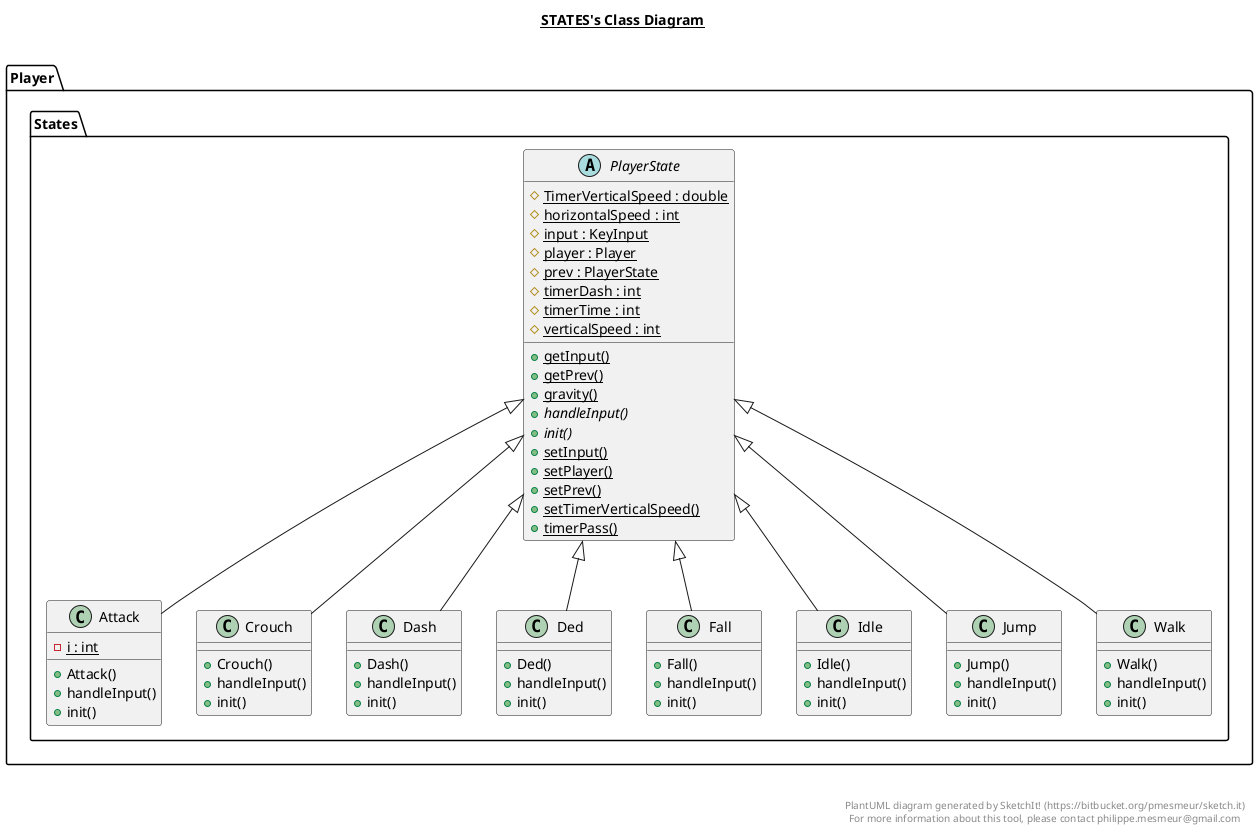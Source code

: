 @startuml

title __STATES's Class Diagram__\n

  namespace Player {
    namespace States {
      class Player.States.Attack {
          {static} - i : int
          + Attack()
          + handleInput()
          + init()
      }
    }
  }
  

  namespace Player {
    namespace States {
      class Player.States.Crouch {
          + Crouch()
          + handleInput()
          + init()
      }
    }
  }
  

  namespace Player {
    namespace States {
      class Player.States.Dash {
          + Dash()
          + handleInput()
          + init()
      }
    }
  }
  

  namespace Player {
    namespace States {
      class Player.States.Ded {
          + Ded()
          + handleInput()
          + init()
      }
    }
  }
  

  namespace Player {
    namespace States {
      class Player.States.Fall {
          + Fall()
          + handleInput()
          + init()
      }
    }
  }
  

  namespace Player {
    namespace States {
      class Player.States.Idle {
          + Idle()
          + handleInput()
          + init()
      }
    }
  }
  

  namespace Player {
    namespace States {
      class Player.States.Jump {
          + Jump()
          + handleInput()
          + init()
      }
    }
  }
  

  namespace Player {
    namespace States {
      abstract class Player.States.PlayerState {
          {static} # TimerVerticalSpeed : double
          {static} # horizontalSpeed : int
          {static} # input : KeyInput
          {static} # player : Player
          {static} # prev : PlayerState
          {static} # timerDash : int
          {static} # timerTime : int
          {static} # verticalSpeed : int
          {static} + getInput()
          {static} + getPrev()
          {static} + gravity()
          {abstract} + handleInput()
          {abstract} + init()
          {static} + setInput()
          {static} + setPlayer()
          {static} + setPrev()
          {static} + setTimerVerticalSpeed()
          {static} + timerPass()
      }
    }
  }
  

  namespace Player {
    namespace States {
      class Player.States.Walk {
          + Walk()
          + handleInput()
          + init()
      }
    }
  }
  

  Player.States.Attack -up-|> Player.States.PlayerState
  Player.States.Crouch -up-|> Player.States.PlayerState
  Player.States.Dash -up-|> Player.States.PlayerState
  Player.States.Ded -up-|> Player.States.PlayerState
  Player.States.Fall -up-|> Player.States.PlayerState
  Player.States.Idle -up-|> Player.States.PlayerState
  Player.States.Jump -up-|> Player.States.PlayerState
  Player.States.Walk -up-|> Player.States.PlayerState


right footer


PlantUML diagram generated by SketchIt! (https://bitbucket.org/pmesmeur/sketch.it)
For more information about this tool, please contact philippe.mesmeur@gmail.com
endfooter

@enduml
